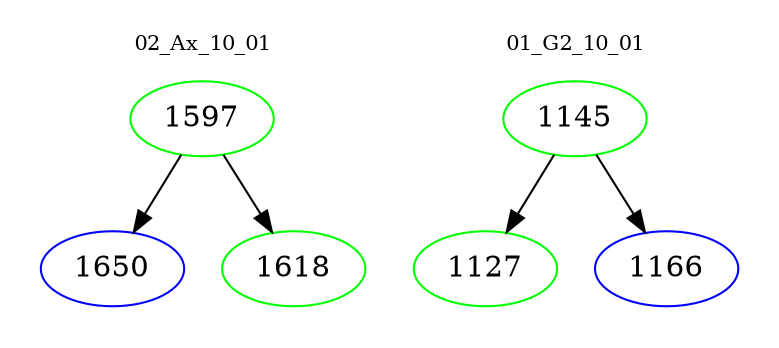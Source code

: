 digraph{
subgraph cluster_0 {
color = white
label = "02_Ax_10_01";
fontsize=10;
T0_1597 [label="1597", color="green"]
T0_1597 -> T0_1650 [color="black"]
T0_1650 [label="1650", color="blue"]
T0_1597 -> T0_1618 [color="black"]
T0_1618 [label="1618", color="green"]
}
subgraph cluster_1 {
color = white
label = "01_G2_10_01";
fontsize=10;
T1_1145 [label="1145", color="green"]
T1_1145 -> T1_1127 [color="black"]
T1_1127 [label="1127", color="green"]
T1_1145 -> T1_1166 [color="black"]
T1_1166 [label="1166", color="blue"]
}
}
